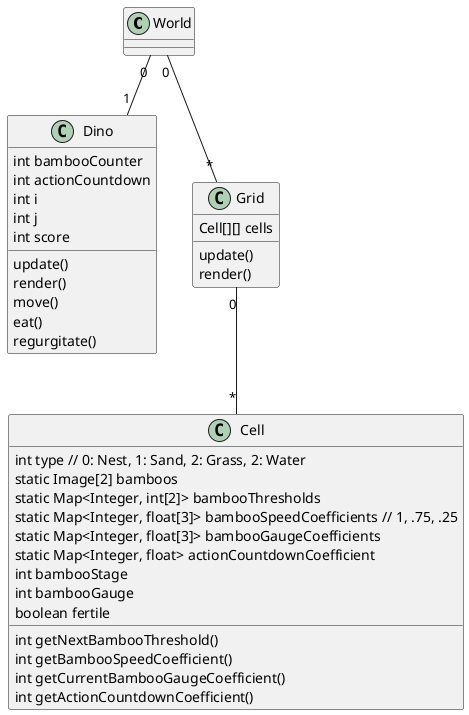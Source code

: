 @startuml

class World

class Dino {
	int bambooCounter
	int actionCountdown
	int i
	int j
	int score
	update()
	render()
	move()
	eat()
	regurgitate()
}

class Grid {
	Cell[][] cells
	update()
	render()
}

class Cell {
	int type // 0: Nest, 1: Sand, 2: Grass, 2: Water
	static Image[2] bamboos
	static Map<Integer, int[2]> bambooThresholds
	static Map<Integer, float[3]> bambooSpeedCoefficients // 1, .75, .25
	static Map<Integer, float[3]> bambooGaugeCoefficients
	static Map<Integer, float> actionCountdownCoefficient
	int bambooStage
	int bambooGauge
	boolean fertile
	int getNextBambooThreshold()
	int getBambooSpeedCoefficient()
	int getCurrentBambooGaugeCoefficient()
	int getActionCountdownCoefficient()
}

World "0"--"1" Dino
World "0"--"*" Grid

Grid "0"--"*" Cell

@enduml
